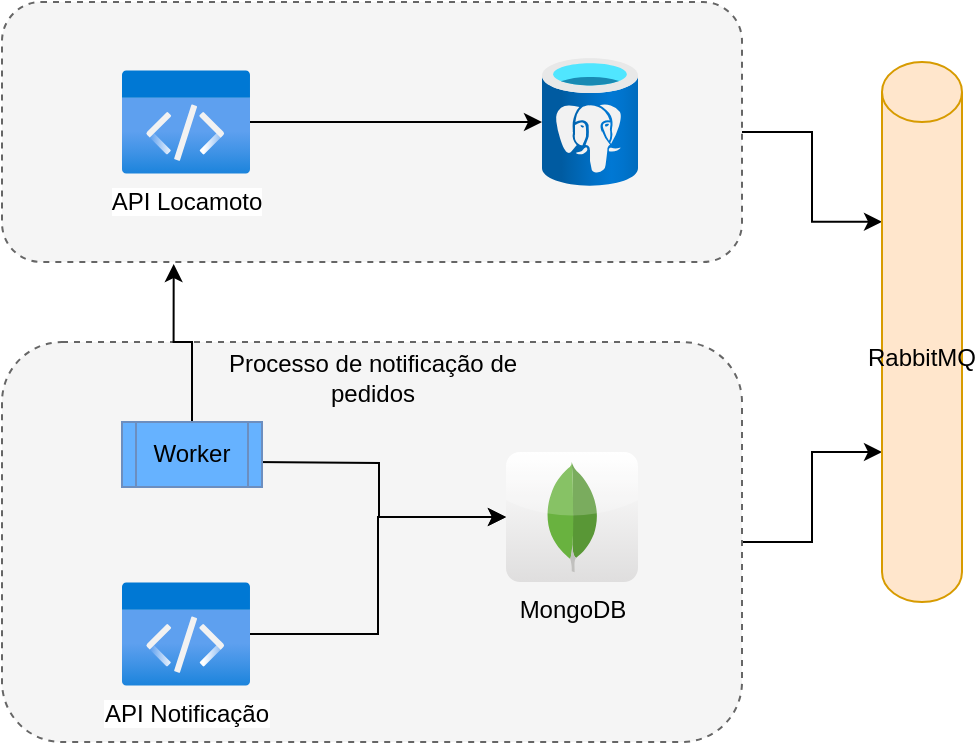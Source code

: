 <mxfile version="14.6.13" type="device"><diagram id="EYPApUW02GmNYlr0vNAv" name="Page-1"><mxGraphModel dx="1018" dy="741" grid="1" gridSize="10" guides="1" tooltips="1" connect="1" arrows="1" fold="1" page="1" pageScale="1" pageWidth="850" pageHeight="1100" math="0" shadow="0"><root><mxCell id="0"/><mxCell id="1" parent="0"/><mxCell id="3uoPrMNGVe5_YdBXick8-21" style="edgeStyle=orthogonalEdgeStyle;rounded=0;orthogonalLoop=1;jettySize=auto;html=1;entryX=0;entryY=0.296;entryDx=0;entryDy=0;entryPerimeter=0;" edge="1" parent="1" source="3uoPrMNGVe5_YdBXick8-2" target="3uoPrMNGVe5_YdBXick8-20"><mxGeometry relative="1" as="geometry"/></mxCell><mxCell id="3uoPrMNGVe5_YdBXick8-2" value="" style="rounded=1;whiteSpace=wrap;html=1;dashed=1;fillColor=#f5f5f5;strokeColor=#666666;fontColor=#333333;" vertex="1" parent="1"><mxGeometry x="300" y="110" width="370" height="130" as="geometry"/></mxCell><mxCell id="3uoPrMNGVe5_YdBXick8-5" style="edgeStyle=orthogonalEdgeStyle;rounded=0;orthogonalLoop=1;jettySize=auto;html=1;" edge="1" parent="1" source="3uoPrMNGVe5_YdBXick8-3" target="3uoPrMNGVe5_YdBXick8-4"><mxGeometry relative="1" as="geometry"/></mxCell><mxCell id="3uoPrMNGVe5_YdBXick8-3" value="API Locamoto" style="aspect=fixed;html=1;points=[];align=center;image;fontSize=12;image=img/lib/azure2/general/Code.svg;" vertex="1" parent="1"><mxGeometry x="360" y="144" width="64" height="52" as="geometry"/></mxCell><mxCell id="3uoPrMNGVe5_YdBXick8-4" value="" style="aspect=fixed;html=1;points=[];align=center;image;fontSize=12;image=img/lib/azure2/databases/Azure_Database_PostgreSQL_Server.svg;dashed=1;" vertex="1" parent="1"><mxGeometry x="570" y="138" width="48" height="64" as="geometry"/></mxCell><mxCell id="3uoPrMNGVe5_YdBXick8-34" style="edgeStyle=orthogonalEdgeStyle;rounded=0;orthogonalLoop=1;jettySize=auto;html=1;entryX=0;entryY=0;entryDx=0;entryDy=195;entryPerimeter=0;" edge="1" parent="1" source="3uoPrMNGVe5_YdBXick8-15" target="3uoPrMNGVe5_YdBXick8-20"><mxGeometry relative="1" as="geometry"/></mxCell><mxCell id="3uoPrMNGVe5_YdBXick8-15" value="" style="rounded=1;whiteSpace=wrap;html=1;dashed=1;fillColor=#f5f5f5;strokeColor=#666666;fontColor=#333333;" vertex="1" parent="1"><mxGeometry x="300" y="280" width="370" height="200" as="geometry"/></mxCell><mxCell id="3uoPrMNGVe5_YdBXick8-16" style="edgeStyle=orthogonalEdgeStyle;rounded=0;orthogonalLoop=1;jettySize=auto;html=1;" edge="1" parent="1" target="3uoPrMNGVe5_YdBXick8-19"><mxGeometry relative="1" as="geometry"><mxPoint x="424" y="340" as="sourcePoint"/><mxPoint x="570" y="340" as="targetPoint"/></mxGeometry></mxCell><mxCell id="3uoPrMNGVe5_YdBXick8-19" value="MongoDB" style="dashed=0;outlineConnect=0;html=1;align=center;labelPosition=center;verticalLabelPosition=bottom;verticalAlign=top;shape=mxgraph.webicons.mongodb;gradientColor=#DFDEDE" vertex="1" parent="1"><mxGeometry x="552" y="335" width="66" height="65" as="geometry"/></mxCell><mxCell id="3uoPrMNGVe5_YdBXick8-20" value="RabbitMQ" style="shape=cylinder3;whiteSpace=wrap;html=1;boundedLbl=1;backgroundOutline=1;size=15;fillColor=#ffe6cc;strokeColor=#d79b00;" vertex="1" parent="1"><mxGeometry x="740" y="140" width="40" height="270" as="geometry"/></mxCell><mxCell id="3uoPrMNGVe5_YdBXick8-24" style="edgeStyle=orthogonalEdgeStyle;rounded=0;orthogonalLoop=1;jettySize=auto;html=1;entryX=0.232;entryY=1.008;entryDx=0;entryDy=0;entryPerimeter=0;" edge="1" parent="1" source="3uoPrMNGVe5_YdBXick8-23" target="3uoPrMNGVe5_YdBXick8-2"><mxGeometry relative="1" as="geometry"/></mxCell><mxCell id="3uoPrMNGVe5_YdBXick8-23" value="Worker" style="shape=process;whiteSpace=wrap;html=1;backgroundOutline=1;strokeColor=#6c8ebf;fillColor=#66B2FF;" vertex="1" parent="1"><mxGeometry x="360" y="320" width="70" height="32.5" as="geometry"/></mxCell><mxCell id="3uoPrMNGVe5_YdBXick8-25" value="Processo de notificação de pedidos" style="text;html=1;strokeColor=none;fillColor=none;align=center;verticalAlign=middle;whiteSpace=wrap;rounded=0;" vertex="1" parent="1"><mxGeometry x="397.5" y="287.5" width="175" height="20" as="geometry"/></mxCell><mxCell id="3uoPrMNGVe5_YdBXick8-32" value="" style="edgeStyle=orthogonalEdgeStyle;rounded=0;orthogonalLoop=1;jettySize=auto;html=1;" edge="1" parent="1" source="3uoPrMNGVe5_YdBXick8-27" target="3uoPrMNGVe5_YdBXick8-19"><mxGeometry relative="1" as="geometry"/></mxCell><mxCell id="3uoPrMNGVe5_YdBXick8-27" value="API Notificação" style="aspect=fixed;html=1;points=[];align=center;image;fontSize=12;image=img/lib/azure2/general/Code.svg;" vertex="1" parent="1"><mxGeometry x="360" y="400" width="64" height="52" as="geometry"/></mxCell></root></mxGraphModel></diagram></mxfile>